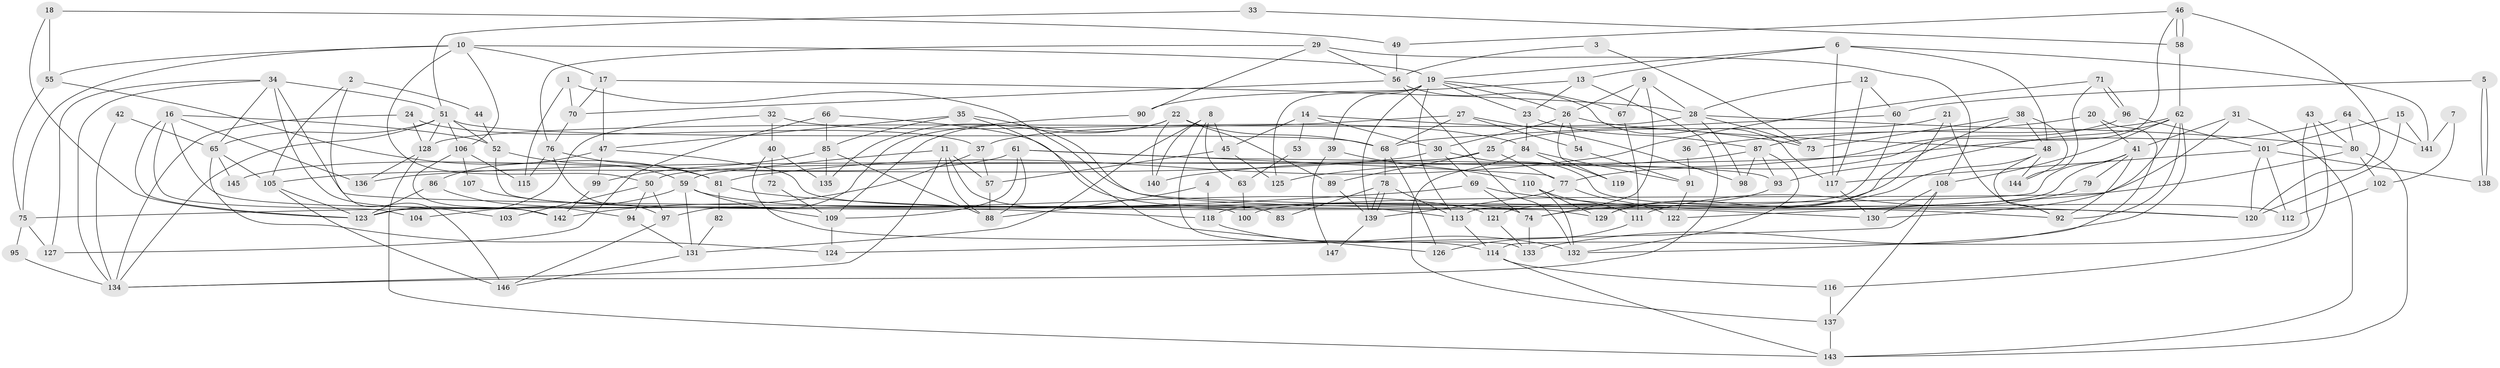 // coarse degree distribution, {5: 0.24719101123595505, 9: 0.011235955056179775, 6: 0.1797752808988764, 7: 0.10112359550561797, 4: 0.16853932584269662, 2: 0.056179775280898875, 3: 0.16853932584269662, 8: 0.056179775280898875, 11: 0.011235955056179775}
// Generated by graph-tools (version 1.1) at 2025/37/03/04/25 23:37:09]
// undirected, 147 vertices, 294 edges
graph export_dot {
  node [color=gray90,style=filled];
  1;
  2;
  3;
  4;
  5;
  6;
  7;
  8;
  9;
  10;
  11;
  12;
  13;
  14;
  15;
  16;
  17;
  18;
  19;
  20;
  21;
  22;
  23;
  24;
  25;
  26;
  27;
  28;
  29;
  30;
  31;
  32;
  33;
  34;
  35;
  36;
  37;
  38;
  39;
  40;
  41;
  42;
  43;
  44;
  45;
  46;
  47;
  48;
  49;
  50;
  51;
  52;
  53;
  54;
  55;
  56;
  57;
  58;
  59;
  60;
  61;
  62;
  63;
  64;
  65;
  66;
  67;
  68;
  69;
  70;
  71;
  72;
  73;
  74;
  75;
  76;
  77;
  78;
  79;
  80;
  81;
  82;
  83;
  84;
  85;
  86;
  87;
  88;
  89;
  90;
  91;
  92;
  93;
  94;
  95;
  96;
  97;
  98;
  99;
  100;
  101;
  102;
  103;
  104;
  105;
  106;
  107;
  108;
  109;
  110;
  111;
  112;
  113;
  114;
  115;
  116;
  117;
  118;
  119;
  120;
  121;
  122;
  123;
  124;
  125;
  126;
  127;
  128;
  129;
  130;
  131;
  132;
  133;
  134;
  135;
  136;
  137;
  138;
  139;
  140;
  141;
  142;
  143;
  144;
  145;
  146;
  147;
  1 -- 70;
  1 -- 130;
  1 -- 115;
  2 -- 146;
  2 -- 105;
  2 -- 44;
  3 -- 56;
  3 -- 73;
  4 -- 118;
  4 -- 88;
  5 -- 138;
  5 -- 138;
  5 -- 60;
  6 -- 13;
  6 -- 48;
  6 -- 19;
  6 -- 117;
  6 -- 141;
  7 -- 102;
  7 -- 141;
  8 -- 133;
  8 -- 45;
  8 -- 63;
  8 -- 131;
  8 -- 140;
  9 -- 26;
  9 -- 74;
  9 -- 28;
  9 -- 67;
  10 -- 55;
  10 -- 19;
  10 -- 17;
  10 -- 50;
  10 -- 75;
  10 -- 106;
  11 -- 88;
  11 -- 134;
  11 -- 57;
  11 -- 59;
  11 -- 83;
  12 -- 28;
  12 -- 117;
  12 -- 60;
  13 -- 134;
  13 -- 23;
  13 -- 90;
  14 -- 45;
  14 -- 73;
  14 -- 30;
  14 -- 53;
  15 -- 101;
  15 -- 120;
  15 -- 141;
  16 -- 142;
  16 -- 123;
  16 -- 52;
  16 -- 104;
  16 -- 136;
  17 -- 28;
  17 -- 47;
  17 -- 70;
  18 -- 55;
  18 -- 49;
  18 -- 123;
  19 -- 113;
  19 -- 23;
  19 -- 26;
  19 -- 39;
  19 -- 67;
  19 -- 125;
  19 -- 139;
  20 -- 132;
  20 -- 41;
  20 -- 36;
  21 -- 25;
  21 -- 129;
  21 -- 92;
  22 -- 68;
  22 -- 140;
  22 -- 89;
  22 -- 109;
  22 -- 135;
  23 -- 87;
  23 -- 84;
  24 -- 128;
  24 -- 134;
  24 -- 37;
  25 -- 89;
  25 -- 77;
  25 -- 50;
  26 -- 30;
  26 -- 48;
  26 -- 54;
  26 -- 119;
  27 -- 54;
  27 -- 98;
  27 -- 37;
  27 -- 68;
  28 -- 128;
  28 -- 73;
  28 -- 80;
  28 -- 98;
  29 -- 90;
  29 -- 76;
  29 -- 56;
  29 -- 108;
  30 -- 105;
  30 -- 69;
  30 -- 112;
  31 -- 41;
  31 -- 143;
  31 -- 122;
  32 -- 84;
  32 -- 123;
  32 -- 40;
  33 -- 51;
  33 -- 58;
  34 -- 65;
  34 -- 51;
  34 -- 103;
  34 -- 127;
  34 -- 129;
  34 -- 134;
  35 -- 47;
  35 -- 126;
  35 -- 85;
  35 -- 120;
  36 -- 91;
  37 -- 57;
  37 -- 142;
  38 -- 121;
  38 -- 48;
  38 -- 73;
  38 -- 144;
  39 -- 110;
  39 -- 147;
  40 -- 135;
  40 -- 72;
  40 -- 114;
  41 -- 92;
  41 -- 123;
  41 -- 79;
  41 -- 118;
  42 -- 65;
  42 -- 134;
  43 -- 80;
  43 -- 114;
  43 -- 116;
  44 -- 52;
  45 -- 57;
  45 -- 125;
  46 -- 58;
  46 -- 58;
  46 -- 120;
  46 -- 49;
  46 -- 77;
  47 -- 74;
  47 -- 86;
  47 -- 99;
  48 -- 92;
  48 -- 74;
  48 -- 144;
  49 -- 56;
  50 -- 94;
  50 -- 97;
  50 -- 103;
  51 -- 52;
  51 -- 106;
  51 -- 65;
  51 -- 68;
  51 -- 128;
  51 -- 134;
  52 -- 59;
  52 -- 100;
  53 -- 63;
  54 -- 91;
  55 -- 75;
  55 -- 81;
  56 -- 117;
  56 -- 70;
  56 -- 132;
  57 -- 88;
  58 -- 62;
  59 -- 109;
  59 -- 104;
  59 -- 121;
  59 -- 131;
  60 -- 68;
  60 -- 113;
  61 -- 88;
  61 -- 77;
  61 -- 93;
  61 -- 109;
  61 -- 145;
  62 -- 92;
  62 -- 108;
  62 -- 87;
  62 -- 93;
  62 -- 130;
  62 -- 133;
  63 -- 100;
  64 -- 136;
  64 -- 141;
  64 -- 80;
  65 -- 124;
  65 -- 105;
  65 -- 145;
  66 -- 85;
  66 -- 113;
  66 -- 127;
  67 -- 111;
  68 -- 78;
  68 -- 126;
  69 -- 75;
  69 -- 74;
  69 -- 120;
  70 -- 76;
  71 -- 96;
  71 -- 96;
  71 -- 144;
  71 -- 81;
  72 -- 109;
  74 -- 133;
  75 -- 127;
  75 -- 95;
  76 -- 97;
  76 -- 81;
  76 -- 115;
  77 -- 139;
  77 -- 122;
  78 -- 139;
  78 -- 139;
  78 -- 83;
  78 -- 113;
  79 -- 111;
  80 -- 100;
  80 -- 102;
  80 -- 143;
  81 -- 82;
  81 -- 92;
  82 -- 131;
  84 -- 137;
  84 -- 91;
  84 -- 119;
  85 -- 99;
  85 -- 88;
  85 -- 135;
  86 -- 94;
  86 -- 123;
  87 -- 93;
  87 -- 98;
  87 -- 132;
  87 -- 140;
  89 -- 139;
  90 -- 97;
  91 -- 122;
  93 -- 129;
  94 -- 131;
  95 -- 134;
  96 -- 101;
  96 -- 125;
  97 -- 146;
  99 -- 142;
  101 -- 120;
  101 -- 117;
  101 -- 112;
  101 -- 138;
  102 -- 112;
  105 -- 123;
  105 -- 146;
  106 -- 115;
  106 -- 107;
  106 -- 142;
  107 -- 118;
  108 -- 137;
  108 -- 124;
  108 -- 130;
  109 -- 124;
  110 -- 129;
  110 -- 132;
  110 -- 111;
  111 -- 126;
  113 -- 114;
  114 -- 116;
  114 -- 143;
  116 -- 137;
  117 -- 130;
  118 -- 132;
  121 -- 133;
  128 -- 143;
  128 -- 136;
  131 -- 146;
  137 -- 143;
  139 -- 147;
}
